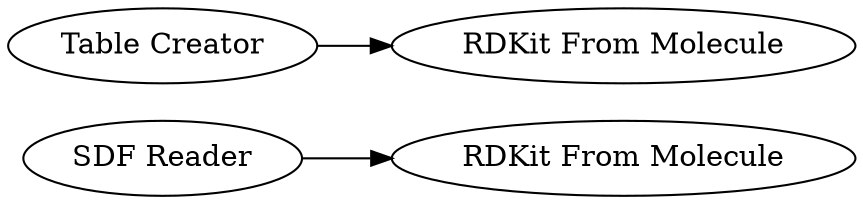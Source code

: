 digraph {
	"3853876240761928611_4" [label="SDF Reader"]
	"3853876240761928611_7" [label="RDKit From Molecule"]
	"3853876240761928611_6" [label="Table Creator"]
	"3853876240761928611_5" [label="RDKit From Molecule"]
	"3853876240761928611_6" -> "3853876240761928611_7"
	"3853876240761928611_4" -> "3853876240761928611_5"
	rankdir=LR
}
